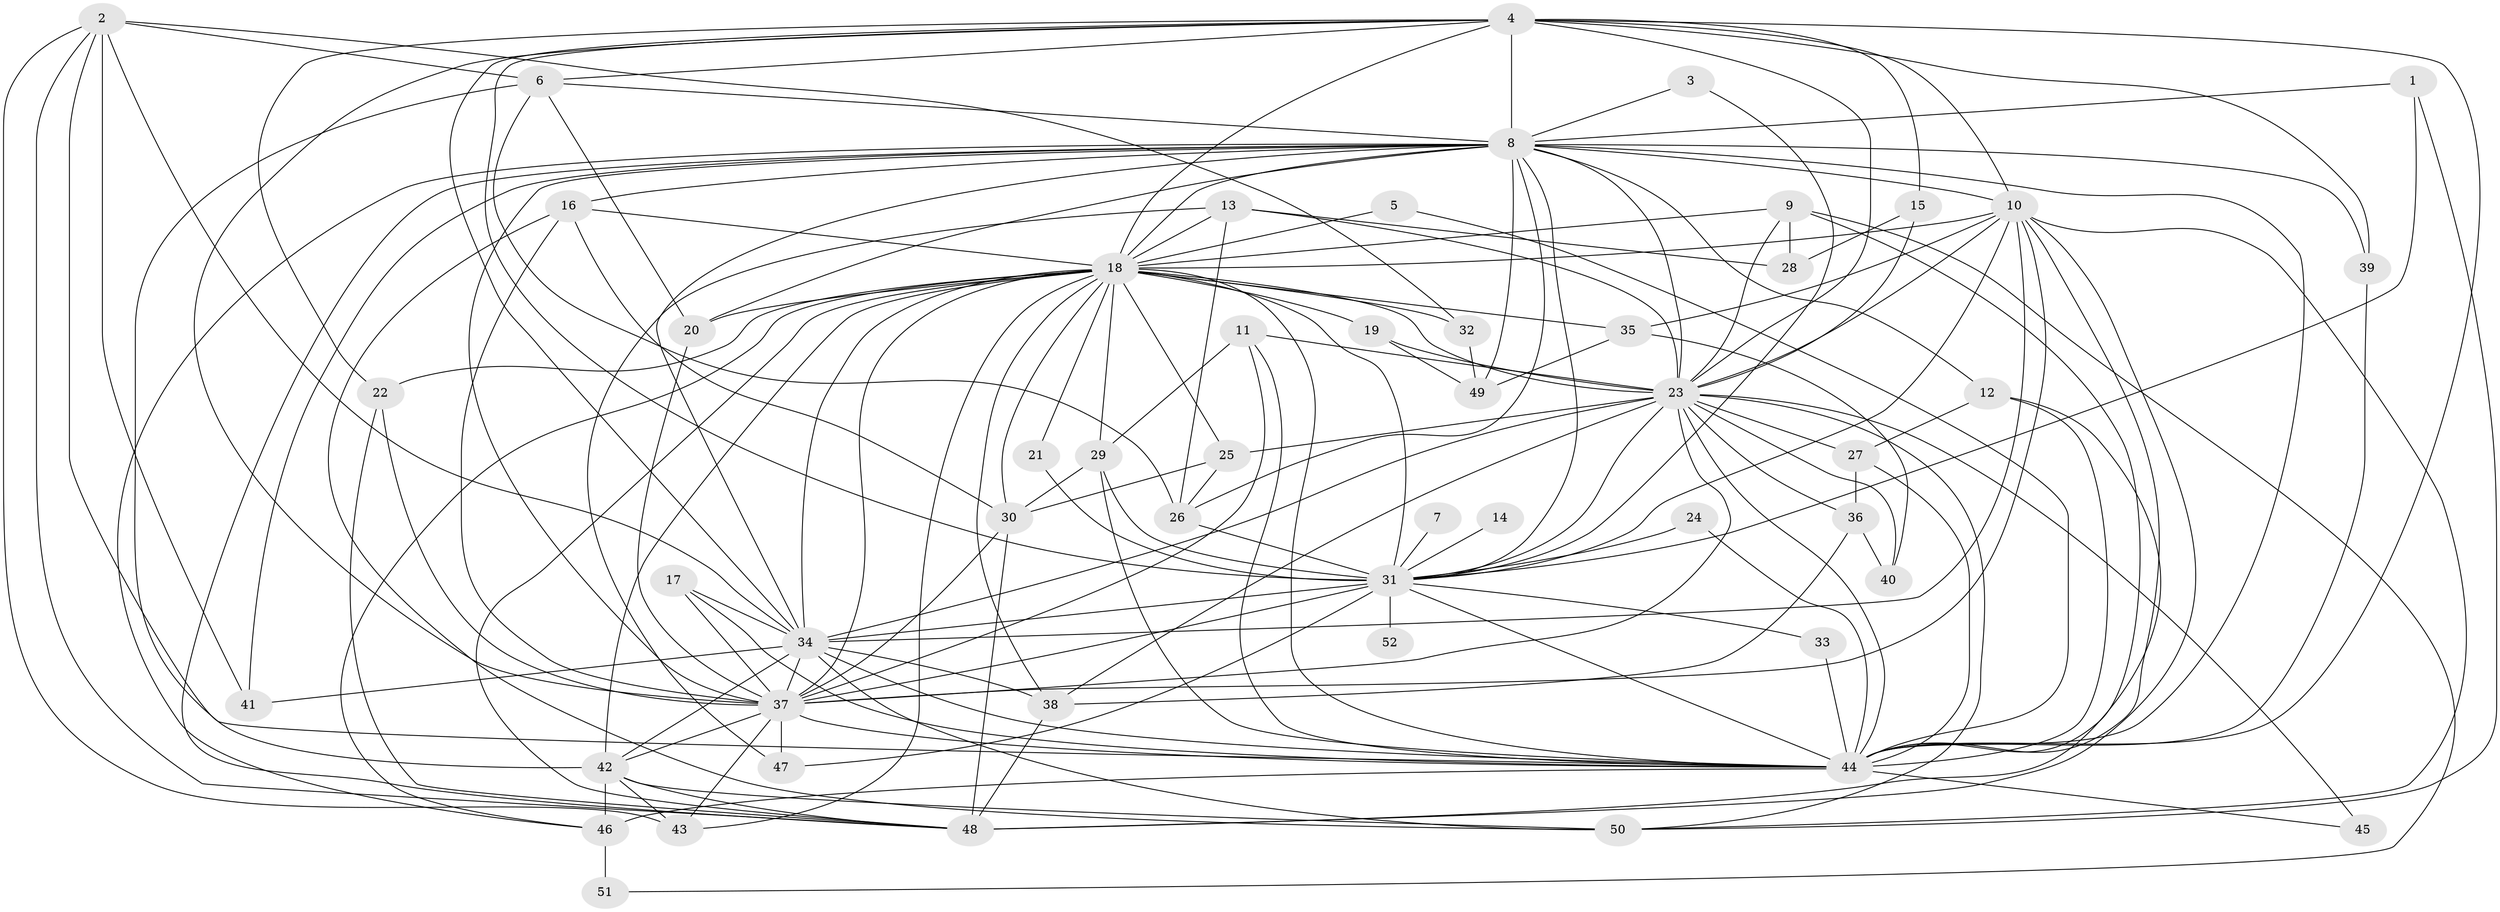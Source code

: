 // original degree distribution, {18: 0.015503875968992248, 25: 0.015503875968992248, 32: 0.007751937984496124, 16: 0.007751937984496124, 31: 0.007751937984496124, 15: 0.007751937984496124, 23: 0.007751937984496124, 24: 0.007751937984496124, 6: 0.023255813953488372, 4: 0.10077519379844961, 3: 0.24806201550387597, 5: 0.046511627906976744, 10: 0.007751937984496124, 2: 0.4883720930232558, 7: 0.007751937984496124}
// Generated by graph-tools (version 1.1) at 2025/36/03/04/25 23:36:25]
// undirected, 52 vertices, 162 edges
graph export_dot {
  node [color=gray90,style=filled];
  1;
  2;
  3;
  4;
  5;
  6;
  7;
  8;
  9;
  10;
  11;
  12;
  13;
  14;
  15;
  16;
  17;
  18;
  19;
  20;
  21;
  22;
  23;
  24;
  25;
  26;
  27;
  28;
  29;
  30;
  31;
  32;
  33;
  34;
  35;
  36;
  37;
  38;
  39;
  40;
  41;
  42;
  43;
  44;
  45;
  46;
  47;
  48;
  49;
  50;
  51;
  52;
  1 -- 8 [weight=1.0];
  1 -- 31 [weight=1.0];
  1 -- 50 [weight=1.0];
  2 -- 6 [weight=1.0];
  2 -- 32 [weight=1.0];
  2 -- 34 [weight=1.0];
  2 -- 41 [weight=1.0];
  2 -- 43 [weight=1.0];
  2 -- 44 [weight=1.0];
  2 -- 48 [weight=1.0];
  3 -- 8 [weight=1.0];
  3 -- 31 [weight=1.0];
  4 -- 6 [weight=1.0];
  4 -- 8 [weight=1.0];
  4 -- 10 [weight=2.0];
  4 -- 15 [weight=1.0];
  4 -- 18 [weight=2.0];
  4 -- 22 [weight=1.0];
  4 -- 23 [weight=1.0];
  4 -- 31 [weight=1.0];
  4 -- 34 [weight=1.0];
  4 -- 37 [weight=1.0];
  4 -- 39 [weight=1.0];
  4 -- 44 [weight=2.0];
  5 -- 18 [weight=1.0];
  5 -- 44 [weight=1.0];
  6 -- 8 [weight=1.0];
  6 -- 20 [weight=1.0];
  6 -- 26 [weight=1.0];
  6 -- 42 [weight=1.0];
  7 -- 31 [weight=1.0];
  8 -- 10 [weight=1.0];
  8 -- 12 [weight=2.0];
  8 -- 16 [weight=1.0];
  8 -- 18 [weight=2.0];
  8 -- 20 [weight=1.0];
  8 -- 23 [weight=1.0];
  8 -- 26 [weight=1.0];
  8 -- 31 [weight=1.0];
  8 -- 34 [weight=1.0];
  8 -- 37 [weight=2.0];
  8 -- 39 [weight=1.0];
  8 -- 41 [weight=1.0];
  8 -- 44 [weight=2.0];
  8 -- 46 [weight=1.0];
  8 -- 48 [weight=1.0];
  8 -- 49 [weight=1.0];
  9 -- 18 [weight=1.0];
  9 -- 23 [weight=1.0];
  9 -- 28 [weight=1.0];
  9 -- 44 [weight=1.0];
  9 -- 51 [weight=1.0];
  10 -- 18 [weight=3.0];
  10 -- 23 [weight=1.0];
  10 -- 31 [weight=1.0];
  10 -- 34 [weight=1.0];
  10 -- 35 [weight=1.0];
  10 -- 37 [weight=2.0];
  10 -- 44 [weight=1.0];
  10 -- 48 [weight=2.0];
  10 -- 50 [weight=1.0];
  11 -- 23 [weight=1.0];
  11 -- 29 [weight=1.0];
  11 -- 37 [weight=1.0];
  11 -- 44 [weight=1.0];
  12 -- 27 [weight=1.0];
  12 -- 44 [weight=1.0];
  12 -- 48 [weight=1.0];
  13 -- 18 [weight=1.0];
  13 -- 23 [weight=2.0];
  13 -- 26 [weight=1.0];
  13 -- 28 [weight=1.0];
  13 -- 47 [weight=1.0];
  14 -- 31 [weight=1.0];
  15 -- 23 [weight=1.0];
  15 -- 28 [weight=1.0];
  16 -- 18 [weight=1.0];
  16 -- 30 [weight=1.0];
  16 -- 37 [weight=2.0];
  16 -- 50 [weight=1.0];
  17 -- 34 [weight=2.0];
  17 -- 37 [weight=1.0];
  17 -- 44 [weight=1.0];
  18 -- 19 [weight=1.0];
  18 -- 20 [weight=1.0];
  18 -- 21 [weight=1.0];
  18 -- 22 [weight=1.0];
  18 -- 23 [weight=2.0];
  18 -- 25 [weight=1.0];
  18 -- 29 [weight=1.0];
  18 -- 30 [weight=1.0];
  18 -- 31 [weight=3.0];
  18 -- 32 [weight=2.0];
  18 -- 34 [weight=3.0];
  18 -- 35 [weight=1.0];
  18 -- 37 [weight=4.0];
  18 -- 38 [weight=2.0];
  18 -- 42 [weight=1.0];
  18 -- 43 [weight=1.0];
  18 -- 44 [weight=4.0];
  18 -- 46 [weight=1.0];
  18 -- 48 [weight=1.0];
  19 -- 23 [weight=1.0];
  19 -- 49 [weight=1.0];
  20 -- 37 [weight=1.0];
  21 -- 31 [weight=1.0];
  22 -- 37 [weight=1.0];
  22 -- 48 [weight=1.0];
  23 -- 25 [weight=1.0];
  23 -- 27 [weight=1.0];
  23 -- 31 [weight=1.0];
  23 -- 34 [weight=3.0];
  23 -- 36 [weight=1.0];
  23 -- 37 [weight=1.0];
  23 -- 38 [weight=1.0];
  23 -- 40 [weight=1.0];
  23 -- 44 [weight=1.0];
  23 -- 45 [weight=1.0];
  23 -- 50 [weight=1.0];
  24 -- 31 [weight=1.0];
  24 -- 44 [weight=1.0];
  25 -- 26 [weight=1.0];
  25 -- 30 [weight=1.0];
  26 -- 31 [weight=1.0];
  27 -- 36 [weight=1.0];
  27 -- 44 [weight=2.0];
  29 -- 30 [weight=1.0];
  29 -- 31 [weight=1.0];
  29 -- 44 [weight=1.0];
  30 -- 37 [weight=1.0];
  30 -- 48 [weight=1.0];
  31 -- 33 [weight=1.0];
  31 -- 34 [weight=2.0];
  31 -- 37 [weight=1.0];
  31 -- 44 [weight=1.0];
  31 -- 47 [weight=1.0];
  31 -- 52 [weight=1.0];
  32 -- 49 [weight=1.0];
  33 -- 44 [weight=1.0];
  34 -- 37 [weight=1.0];
  34 -- 38 [weight=1.0];
  34 -- 41 [weight=1.0];
  34 -- 42 [weight=1.0];
  34 -- 44 [weight=2.0];
  34 -- 50 [weight=1.0];
  35 -- 40 [weight=1.0];
  35 -- 49 [weight=1.0];
  36 -- 38 [weight=1.0];
  36 -- 40 [weight=1.0];
  37 -- 42 [weight=1.0];
  37 -- 43 [weight=1.0];
  37 -- 44 [weight=2.0];
  37 -- 47 [weight=1.0];
  38 -- 48 [weight=2.0];
  39 -- 44 [weight=2.0];
  42 -- 43 [weight=1.0];
  42 -- 46 [weight=1.0];
  42 -- 48 [weight=1.0];
  42 -- 50 [weight=1.0];
  44 -- 45 [weight=1.0];
  44 -- 46 [weight=1.0];
  46 -- 51 [weight=2.0];
}
